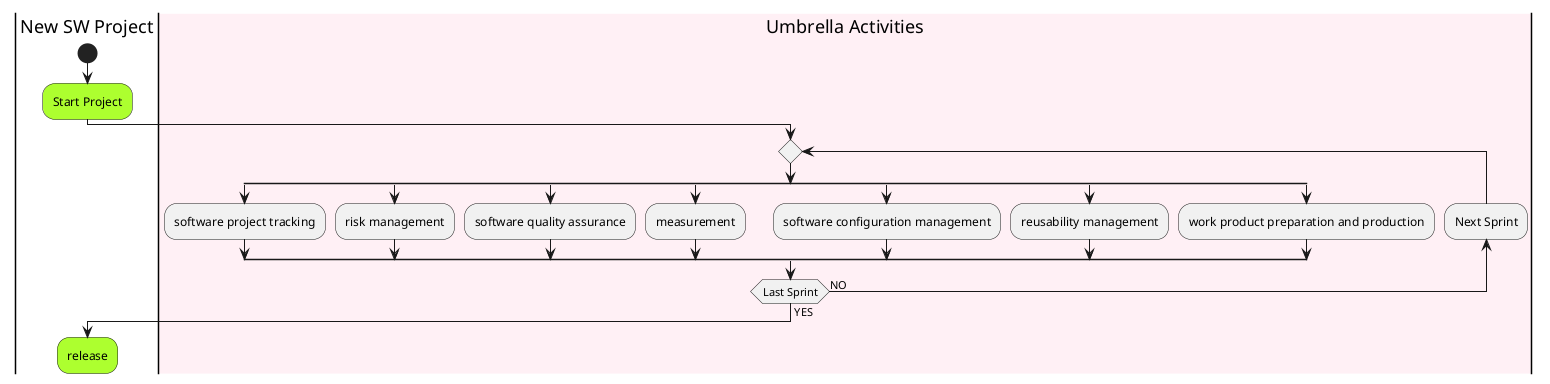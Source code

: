 
@startuml UmbrellaActivities
|New SW Project|

start

#GreenYellow:Start Project;

|#LavenderBlush|Umbrella Activities|
repeat

split
  :software project tracking;
split again
  :risk management;
split again
  :software quality assurance;
split again
  :measurement;
split again
  :software configuration management;
split again
  :reusability management;
split again
  :work product preparation and production;
end split;
backward :Next Sprint;
repeatwhile (Last Sprint) is (NO) not (YES)
|New SW Project|

#GreenYellow:release;

@enduml

